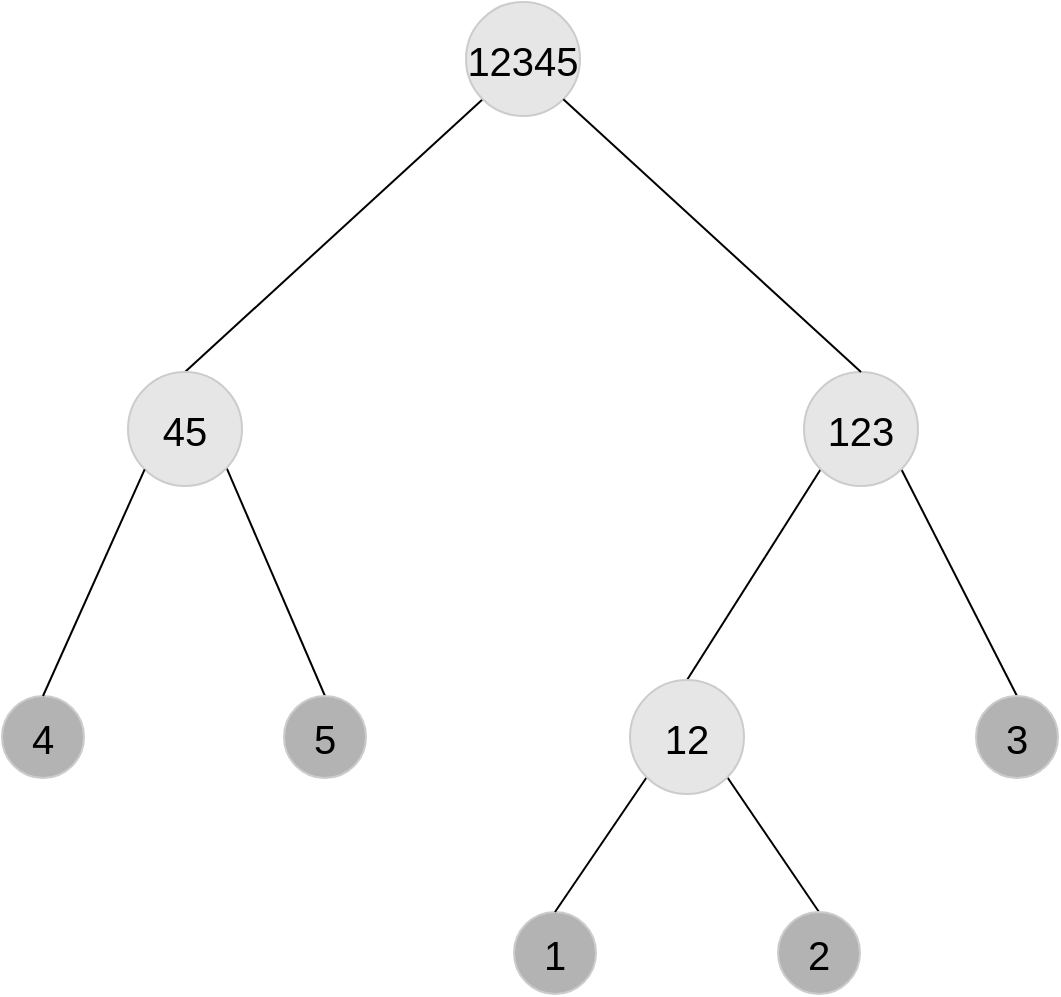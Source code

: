 <mxfile version="22.1.15" type="github" pages="2">
  <diagram name="ISMB_v1" id="_8pW4wHz2l0naxUJuMTV">
    <mxGraphModel dx="1834" dy="1193" grid="0" gridSize="10" guides="1" tooltips="1" connect="1" arrows="1" fold="1" page="0" pageScale="1" pageWidth="850" pageHeight="1100" background="none" math="0" shadow="0">
      <root>
        <mxCell id="1-xvEPNPl8uFFG34m83o-0" />
        <mxCell id="1-xvEPNPl8uFFG34m83o-1" parent="1-xvEPNPl8uFFG34m83o-0" />
        <mxCell id="1-xvEPNPl8uFFG34m83o-4" value="&lt;font style=&quot;font-size: 20px;&quot;&gt;&lt;span&gt;1&lt;/span&gt;&lt;/font&gt;" style="ellipse;whiteSpace=wrap;html=1;aspect=fixed;fillColor=#B3B3B3;strokeColor=#CCCCCC;fontStyle=0" parent="1-xvEPNPl8uFFG34m83o-1" vertex="1">
          <mxGeometry x="148" y="348" width="41" height="41" as="geometry" />
        </mxCell>
        <mxCell id="1-xvEPNPl8uFFG34m83o-5" value="" style="endArrow=none;html=1;rounded=0;fillColor=#e1d5e7;strokeColor=#000000;fontStyle=0;exitX=0.5;exitY=0;exitDx=0;exitDy=0;entryX=0;entryY=1;entryDx=0;entryDy=0;" parent="1-xvEPNPl8uFFG34m83o-1" source="xdtNXbZ7dC_vvfU1BAyV-2" target="1-xvEPNPl8uFFG34m83o-20" edge="1">
          <mxGeometry width="50" height="50" relative="1" as="geometry">
            <mxPoint x="31" y="93" as="sourcePoint" />
            <mxPoint x="128.073" y="27.004" as="targetPoint" />
          </mxGeometry>
        </mxCell>
        <mxCell id="1-xvEPNPl8uFFG34m83o-6" value="" style="endArrow=none;html=1;rounded=0;exitX=0.5;exitY=0;exitDx=0;exitDy=0;entryX=0;entryY=1;entryDx=0;entryDy=0;fillColor=#e1d5e7;strokeColor=#000000;fontStyle=0;" parent="1-xvEPNPl8uFFG34m83o-1" source="xdtNXbZ7dC_vvfU1BAyV-4" target="xdtNXbZ7dC_vvfU1BAyV-3" edge="1">
          <mxGeometry width="50" height="50" relative="1" as="geometry">
            <mxPoint x="244.5" y="240" as="sourcePoint" />
            <mxPoint x="299.004" y="158.996" as="targetPoint" />
          </mxGeometry>
        </mxCell>
        <mxCell id="1-xvEPNPl8uFFG34m83o-7" value="" style="endArrow=none;html=1;rounded=0;entryX=1;entryY=1;entryDx=0;entryDy=0;exitX=0.5;exitY=0;exitDx=0;exitDy=0;fillColor=#e1d5e7;strokeColor=#000000;fontStyle=0" parent="1-xvEPNPl8uFFG34m83o-1" source="1-xvEPNPl8uFFG34m83o-13" target="xdtNXbZ7dC_vvfU1BAyV-4" edge="1">
          <mxGeometry width="50" height="50" relative="1" as="geometry">
            <mxPoint x="295.004" y="352.004" as="sourcePoint" />
            <mxPoint x="258.996" y="272.996" as="targetPoint" />
          </mxGeometry>
        </mxCell>
        <mxCell id="1-xvEPNPl8uFFG34m83o-8" value="" style="endArrow=none;html=1;rounded=0;exitX=0.5;exitY=0;exitDx=0;exitDy=0;fillColor=#e1d5e7;strokeColor=#000000;entryX=0;entryY=1;entryDx=0;entryDy=0;" parent="1-xvEPNPl8uFFG34m83o-1" source="1-xvEPNPl8uFFG34m83o-4" target="xdtNXbZ7dC_vvfU1BAyV-4" edge="1">
          <mxGeometry width="50" height="50" relative="1" as="geometry">
            <mxPoint x="141" y="344" as="sourcePoint" />
            <mxPoint x="233" y="270" as="targetPoint" />
          </mxGeometry>
        </mxCell>
        <mxCell id="1-xvEPNPl8uFFG34m83o-11" value="" style="endArrow=none;html=1;rounded=0;entryX=0.842;entryY=0.789;entryDx=0;entryDy=0;exitX=0.5;exitY=0;exitDx=0;exitDy=0;fillColor=#e1d5e7;strokeColor=#000000;fontStyle=0;entryPerimeter=0;" parent="1-xvEPNPl8uFFG34m83o-1" source="1-xvEPNPl8uFFG34m83o-16" target="xdtNXbZ7dC_vvfU1BAyV-2" edge="1">
          <mxGeometry width="50" height="50" relative="1" as="geometry">
            <mxPoint x="629.004" y="247.004" as="sourcePoint" />
            <mxPoint x="1.384" y="168.172" as="targetPoint" />
          </mxGeometry>
        </mxCell>
        <mxCell id="1-xvEPNPl8uFFG34m83o-12" value="" style="endArrow=none;html=1;rounded=0;entryX=1;entryY=1;entryDx=0;entryDy=0;exitX=0.5;exitY=0;exitDx=0;exitDy=0;fillColor=#e1d5e7;strokeColor=#000000;fontStyle=0;" parent="1-xvEPNPl8uFFG34m83o-1" source="1-xvEPNPl8uFFG34m83o-14" target="xdtNXbZ7dC_vvfU1BAyV-3" edge="1">
          <mxGeometry width="50" height="50" relative="1" as="geometry">
            <mxPoint x="376.5" y="238" as="sourcePoint" />
            <mxPoint x="326.579" y="159.506" as="targetPoint" />
          </mxGeometry>
        </mxCell>
        <mxCell id="1-xvEPNPl8uFFG34m83o-13" value="&lt;span style=&quot;font-size: 20px;&quot;&gt;2&lt;/span&gt;" style="ellipse;whiteSpace=wrap;html=1;aspect=fixed;fillColor=#B3B3B3;strokeColor=#CCCCCC;fontStyle=0" parent="1-xvEPNPl8uFFG34m83o-1" vertex="1">
          <mxGeometry x="280" y="348" width="41" height="41" as="geometry" />
        </mxCell>
        <mxCell id="1-xvEPNPl8uFFG34m83o-14" value="&lt;font style=&quot;font-size: 20px;&quot;&gt;&lt;span&gt;3&lt;/span&gt;&lt;/font&gt;" style="ellipse;whiteSpace=wrap;html=1;aspect=fixed;fillColor=#B3B3B3;strokeColor=#CCCCCC;fontStyle=0" parent="1-xvEPNPl8uFFG34m83o-1" vertex="1">
          <mxGeometry x="379" y="240" width="41" height="41" as="geometry" />
        </mxCell>
        <mxCell id="1-xvEPNPl8uFFG34m83o-15" value="&lt;span style=&quot;font-size: 20px;&quot;&gt;&lt;span&gt;4&lt;/span&gt;&lt;/span&gt;" style="ellipse;whiteSpace=wrap;html=1;aspect=fixed;fillColor=#B3B3B3;strokeColor=#CCCCCC;fontStyle=0" parent="1-xvEPNPl8uFFG34m83o-1" vertex="1">
          <mxGeometry x="-108" y="240" width="41" height="41" as="geometry" />
        </mxCell>
        <mxCell id="1-xvEPNPl8uFFG34m83o-16" value="&lt;font style=&quot;font-size: 20px;&quot;&gt;&lt;span&gt;5&lt;/span&gt;&lt;/font&gt;" style="ellipse;whiteSpace=wrap;html=1;aspect=fixed;fillColor=#B3B3B3;strokeColor=#CCCCCC;fontStyle=0" parent="1-xvEPNPl8uFFG34m83o-1" vertex="1">
          <mxGeometry x="33" y="240" width="41" height="41" as="geometry" />
        </mxCell>
        <mxCell id="1-xvEPNPl8uFFG34m83o-20" value="&lt;font style=&quot;font-size: 20px;&quot;&gt;&lt;span&gt;12345&lt;/span&gt;&lt;/font&gt;" style="ellipse;whiteSpace=wrap;html=1;aspect=fixed;fillColor=#E6E6E6;strokeColor=#CCCCCC;fontStyle=0" parent="1-xvEPNPl8uFFG34m83o-1" vertex="1">
          <mxGeometry x="124" y="-107" width="57" height="57" as="geometry" />
        </mxCell>
        <mxCell id="xdtNXbZ7dC_vvfU1BAyV-2" value="&lt;font style=&quot;font-size: 20px;&quot;&gt;&lt;span&gt;45&lt;/span&gt;&lt;/font&gt;" style="ellipse;whiteSpace=wrap;html=1;aspect=fixed;fillColor=#E6E6E6;strokeColor=#CCCCCC;fontStyle=0" parent="1-xvEPNPl8uFFG34m83o-1" vertex="1">
          <mxGeometry x="-45" y="78" width="57" height="57" as="geometry" />
        </mxCell>
        <mxCell id="xdtNXbZ7dC_vvfU1BAyV-3" value="&lt;font style=&quot;font-size: 20px;&quot;&gt;&lt;span&gt;123&lt;/span&gt;&lt;/font&gt;" style="ellipse;whiteSpace=wrap;html=1;aspect=fixed;fillColor=#E6E6E6;strokeColor=#CCCCCC;fontStyle=0" parent="1-xvEPNPl8uFFG34m83o-1" vertex="1">
          <mxGeometry x="293" y="78" width="57" height="57" as="geometry" />
        </mxCell>
        <mxCell id="xdtNXbZ7dC_vvfU1BAyV-4" value="&lt;font style=&quot;font-size: 20px;&quot;&gt;&lt;span&gt;12&lt;/span&gt;&lt;/font&gt;" style="ellipse;whiteSpace=wrap;html=1;aspect=fixed;fillColor=#E6E6E6;strokeColor=#CCCCCC;fontStyle=0" parent="1-xvEPNPl8uFFG34m83o-1" vertex="1">
          <mxGeometry x="206" y="232" width="57" height="57" as="geometry" />
        </mxCell>
        <mxCell id="xdtNXbZ7dC_vvfU1BAyV-5" value="" style="endArrow=none;html=1;rounded=0;exitX=0.5;exitY=0;exitDx=0;exitDy=0;fillColor=#e1d5e7;strokeColor=#000000;fontStyle=0;entryX=1;entryY=1;entryDx=0;entryDy=0;" parent="1-xvEPNPl8uFFG34m83o-1" source="xdtNXbZ7dC_vvfU1BAyV-3" target="1-xvEPNPl8uFFG34m83o-20" edge="1">
          <mxGeometry width="50" height="50" relative="1" as="geometry">
            <mxPoint x="-6" y="134" as="sourcePoint" />
            <mxPoint x="138.073" y="37.004" as="targetPoint" />
          </mxGeometry>
        </mxCell>
        <mxCell id="xdtNXbZ7dC_vvfU1BAyV-13" value="" style="endArrow=none;html=1;rounded=0;fillColor=#e1d5e7;strokeColor=#000000;fontStyle=0;exitX=0.5;exitY=0;exitDx=0;exitDy=0;entryX=0;entryY=1;entryDx=0;entryDy=0;" parent="1-xvEPNPl8uFFG34m83o-1" source="1-xvEPNPl8uFFG34m83o-15" target="xdtNXbZ7dC_vvfU1BAyV-2" edge="1">
          <mxGeometry width="50" height="50" relative="1" as="geometry">
            <mxPoint x="-177" y="176" as="sourcePoint" />
            <mxPoint x="-32.927" y="125.004" as="targetPoint" />
          </mxGeometry>
        </mxCell>
      </root>
    </mxGraphModel>
  </diagram>
  <diagram name="AAAI_v1" id="enYgNVz1HByHyQiMkmE2">
    <mxGraphModel dx="1434" dy="793" grid="0" gridSize="10" guides="1" tooltips="1" connect="1" arrows="1" fold="1" page="0" pageScale="1" pageWidth="850" pageHeight="1100" background="none" math="0" shadow="0">
      <root>
        <mxCell id="0" />
        <mxCell id="1" parent="0" />
        <mxCell id="-AiD43YnRGqLnBZz7RkX-2" value="&lt;b style=&quot;border-color: var(--border-color); color: rgb(0, 0, 0); font-family: Helvetica; font-size: 20px; font-style: normal; font-variant-ligatures: normal; font-variant-caps: normal; letter-spacing: normal; orphans: 2; text-align: center; text-indent: 0px; text-transform: none; widows: 2; word-spacing: 0px; -webkit-text-stroke-width: 0px; background-color: rgb(255, 255, 255); text-decoration-thickness: initial; text-decoration-style: initial; text-decoration-color: initial;&quot;&gt;abc&lt;/b&gt;" style="ellipse;whiteSpace=wrap;html=1;aspect=fixed;fillColor=#dae8fc;strokeColor=#6c8ebf;" parent="1" vertex="1">
          <mxGeometry x="307" y="128" width="41" height="41" as="geometry" />
        </mxCell>
        <mxCell id="-AiD43YnRGqLnBZz7RkX-5" value="&lt;b style=&quot;border-color: var(--border-color); color: rgb(0, 0, 0); font-family: Helvetica; font-size: 20px; font-style: normal; font-variant-ligatures: normal; font-variant-caps: normal; letter-spacing: normal; orphans: 2; text-align: center; text-indent: 0px; text-transform: none; widows: 2; word-spacing: 0px; -webkit-text-stroke-width: 0px; background-color: rgb(255, 255, 255); text-decoration-thickness: initial; text-decoration-style: initial; text-decoration-color: initial;&quot;&gt;de&lt;/b&gt;" style="ellipse;whiteSpace=wrap;html=1;aspect=fixed;fillColor=#dae8fc;strokeColor=#6c8ebf;" parent="1" vertex="1">
          <mxGeometry x="506" y="128" width="41" height="41" as="geometry" />
        </mxCell>
        <mxCell id="-AiD43YnRGqLnBZz7RkX-8" value="&lt;font style=&quot;font-size: 20px;&quot;&gt;&lt;b&gt;a&lt;/b&gt;&lt;/font&gt;" style="ellipse;whiteSpace=wrap;html=1;aspect=fixed;fillColor=#f8cecc;strokeColor=#b85450;" parent="1" vertex="1">
          <mxGeometry x="148" y="348" width="41" height="41" as="geometry" />
        </mxCell>
        <mxCell id="-AiD43YnRGqLnBZz7RkX-11" value="" style="endArrow=none;html=1;rounded=0;exitX=1;exitY=0;exitDx=0;exitDy=0;fillColor=#e1d5e7;strokeColor=#9673a6;" parent="1" source="-AiD43YnRGqLnBZz7RkX-2" edge="1">
          <mxGeometry width="50" height="50" relative="1" as="geometry">
            <mxPoint x="399" y="252" as="sourcePoint" />
            <mxPoint x="397.073" y="61.304" as="targetPoint" />
          </mxGeometry>
        </mxCell>
        <mxCell id="-AiD43YnRGqLnBZz7RkX-13" value="" style="endArrow=none;html=1;rounded=0;exitX=1;exitY=0;exitDx=0;exitDy=0;entryX=0;entryY=1;entryDx=0;entryDy=0;fillColor=#e1d5e7;strokeColor=#9673a6;" parent="1" target="-AiD43YnRGqLnBZz7RkX-2" edge="1">
          <mxGeometry width="50" height="50" relative="1" as="geometry">
            <mxPoint x="258.996" y="244.004" as="sourcePoint" />
            <mxPoint x="449" y="202" as="targetPoint" />
          </mxGeometry>
        </mxCell>
        <mxCell id="-AiD43YnRGqLnBZz7RkX-14" value="" style="endArrow=none;html=1;rounded=0;entryX=1;entryY=1;entryDx=0;entryDy=0;exitX=0;exitY=0;exitDx=0;exitDy=0;fillColor=#e1d5e7;strokeColor=#9673a6;" parent="1" edge="1">
          <mxGeometry width="50" height="50" relative="1" as="geometry">
            <mxPoint x="295.004" y="352.004" as="sourcePoint" />
            <mxPoint x="258.996" y="272.996" as="targetPoint" />
          </mxGeometry>
        </mxCell>
        <mxCell id="-AiD43YnRGqLnBZz7RkX-15" value="" style="endArrow=none;html=1;rounded=0;entryX=0;entryY=1;entryDx=0;entryDy=0;exitX=1;exitY=0;exitDx=0;exitDy=0;fillColor=#e1d5e7;strokeColor=#9673a6;" parent="1" source="-AiD43YnRGqLnBZz7RkX-8" edge="1">
          <mxGeometry width="50" height="50" relative="1" as="geometry">
            <mxPoint x="141" y="344" as="sourcePoint" />
            <mxPoint x="230.004" y="272.996" as="targetPoint" />
          </mxGeometry>
        </mxCell>
        <mxCell id="-AiD43YnRGqLnBZz7RkX-16" value="" style="endArrow=none;html=1;rounded=0;exitX=0;exitY=0;exitDx=0;exitDy=0;fillColor=#e1d5e7;strokeColor=#9673a6;" parent="1" source="-AiD43YnRGqLnBZz7RkX-5" edge="1">
          <mxGeometry width="50" height="50" relative="1" as="geometry">
            <mxPoint x="399" y="252" as="sourcePoint" />
            <mxPoint x="439.849" y="58.811" as="targetPoint" />
          </mxGeometry>
        </mxCell>
        <mxCell id="-AiD43YnRGqLnBZz7RkX-17" value="" style="endArrow=none;html=1;rounded=0;entryX=0;entryY=1;entryDx=0;entryDy=0;exitX=1;exitY=0;exitDx=0;exitDy=0;fillColor=#e1d5e7;strokeColor=#9673a6;" parent="1" target="-AiD43YnRGqLnBZz7RkX-5" edge="1">
          <mxGeometry width="50" height="50" relative="1" as="geometry">
            <mxPoint x="461.996" y="244.004" as="sourcePoint" />
            <mxPoint x="449" y="202" as="targetPoint" />
          </mxGeometry>
        </mxCell>
        <mxCell id="-AiD43YnRGqLnBZz7RkX-18" value="" style="endArrow=none;html=1;rounded=0;entryX=1;entryY=1;entryDx=0;entryDy=0;exitX=0;exitY=0;exitDx=0;exitDy=0;fillColor=#e1d5e7;strokeColor=#9673a6;" parent="1" source="-AiD43YnRGqLnBZz7RkX-24" target="-AiD43YnRGqLnBZz7RkX-5" edge="1">
          <mxGeometry width="50" height="50" relative="1" as="geometry">
            <mxPoint x="629.004" y="247.004" as="sourcePoint" />
            <mxPoint x="449" y="202" as="targetPoint" />
          </mxGeometry>
        </mxCell>
        <mxCell id="-AiD43YnRGqLnBZz7RkX-20" value="" style="endArrow=none;html=1;rounded=0;entryX=1;entryY=1;entryDx=0;entryDy=0;exitX=0.5;exitY=0;exitDx=0;exitDy=0;fillColor=#e1d5e7;strokeColor=#9673a6;" parent="1" target="-AiD43YnRGqLnBZz7RkX-2" edge="1">
          <mxGeometry width="50" height="50" relative="1" as="geometry">
            <mxPoint x="376.5" y="238" as="sourcePoint" />
            <mxPoint x="449" y="197" as="targetPoint" />
          </mxGeometry>
        </mxCell>
        <mxCell id="-AiD43YnRGqLnBZz7RkX-21" value="&lt;font style=&quot;font-size: 20px;&quot;&gt;&lt;b&gt;b&lt;/b&gt;&lt;/font&gt;" style="ellipse;whiteSpace=wrap;html=1;aspect=fixed;fillColor=#f8cecc;strokeColor=#b85450;" parent="1" vertex="1">
          <mxGeometry x="280" y="348" width="41" height="41" as="geometry" />
        </mxCell>
        <mxCell id="-AiD43YnRGqLnBZz7RkX-22" value="&lt;font style=&quot;font-size: 20px;&quot;&gt;&lt;b&gt;c&lt;/b&gt;&lt;/font&gt;" style="ellipse;whiteSpace=wrap;html=1;aspect=fixed;fillColor=#f8cecc;strokeColor=#b85450;" parent="1" vertex="1">
          <mxGeometry x="361" y="240" width="41" height="41" as="geometry" />
        </mxCell>
        <mxCell id="-AiD43YnRGqLnBZz7RkX-23" value="&lt;span style=&quot;font-size: 20px;&quot;&gt;&lt;b&gt;e&lt;/b&gt;&lt;/span&gt;" style="ellipse;whiteSpace=wrap;html=1;aspect=fixed;fillColor=#f8cecc;strokeColor=#b85450;" parent="1" vertex="1">
          <mxGeometry x="431" y="240" width="41" height="41" as="geometry" />
        </mxCell>
        <mxCell id="-AiD43YnRGqLnBZz7RkX-24" value="&lt;font style=&quot;font-size: 20px;&quot;&gt;&lt;b&gt;d&lt;/b&gt;&lt;/font&gt;" style="ellipse;whiteSpace=wrap;html=1;aspect=fixed;fillColor=#f8cecc;strokeColor=#b85450;" parent="1" vertex="1">
          <mxGeometry x="594" y="240" width="41" height="41" as="geometry" />
        </mxCell>
        <mxCell id="-AiD43YnRGqLnBZz7RkX-25" value="&lt;font style=&quot;font-size: 20px;&quot;&gt;&lt;b&gt;ab&lt;/b&gt;&lt;/font&gt;" style="ellipse;whiteSpace=wrap;html=1;aspect=fixed;fillColor=#dae8fc;strokeColor=#6c8ebf;" parent="1" vertex="1">
          <mxGeometry x="224" y="240" width="41" height="41" as="geometry" />
        </mxCell>
        <mxCell id="-AiD43YnRGqLnBZz7RkX-26" value="&lt;font style=&quot;font-size: 20px;&quot;&gt;&lt;b&gt;abc&lt;/b&gt;&lt;/font&gt;" style="ellipse;whiteSpace=wrap;html=1;aspect=fixed;fillColor=#dae8fc;strokeColor=#6c8ebf;" parent="1" vertex="1">
          <mxGeometry x="307" y="128" width="41" height="41" as="geometry" />
        </mxCell>
        <mxCell id="-AiD43YnRGqLnBZz7RkX-27" value="&lt;font style=&quot;font-size: 20px;&quot;&gt;&lt;b&gt;de&lt;/b&gt;&lt;/font&gt;" style="ellipse;whiteSpace=wrap;html=1;aspect=fixed;fillColor=#dae8fc;strokeColor=#6c8ebf;" parent="1" vertex="1">
          <mxGeometry x="506" y="128" width="41" height="41" as="geometry" />
        </mxCell>
        <mxCell id="-AiD43YnRGqLnBZz7RkX-28" value="&lt;font style=&quot;font-size: 20px;&quot;&gt;&lt;b&gt;abcde&lt;/b&gt;&lt;/font&gt;" style="ellipse;whiteSpace=wrap;html=1;aspect=fixed;fillColor=#dae8fc;strokeColor=#6c8ebf;" parent="1" vertex="1">
          <mxGeometry x="389" y="7" width="60" height="60" as="geometry" />
        </mxCell>
      </root>
    </mxGraphModel>
  </diagram>
</mxfile>
